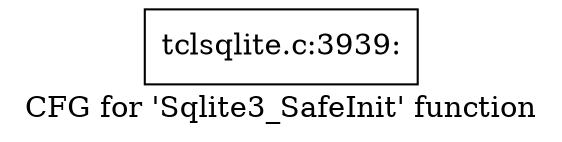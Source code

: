 digraph "CFG for 'Sqlite3_SafeInit' function" {
	label="CFG for 'Sqlite3_SafeInit' function";

	Node0x55a7358adb50 [shape=record,label="{tclsqlite.c:3939:}"];
}
